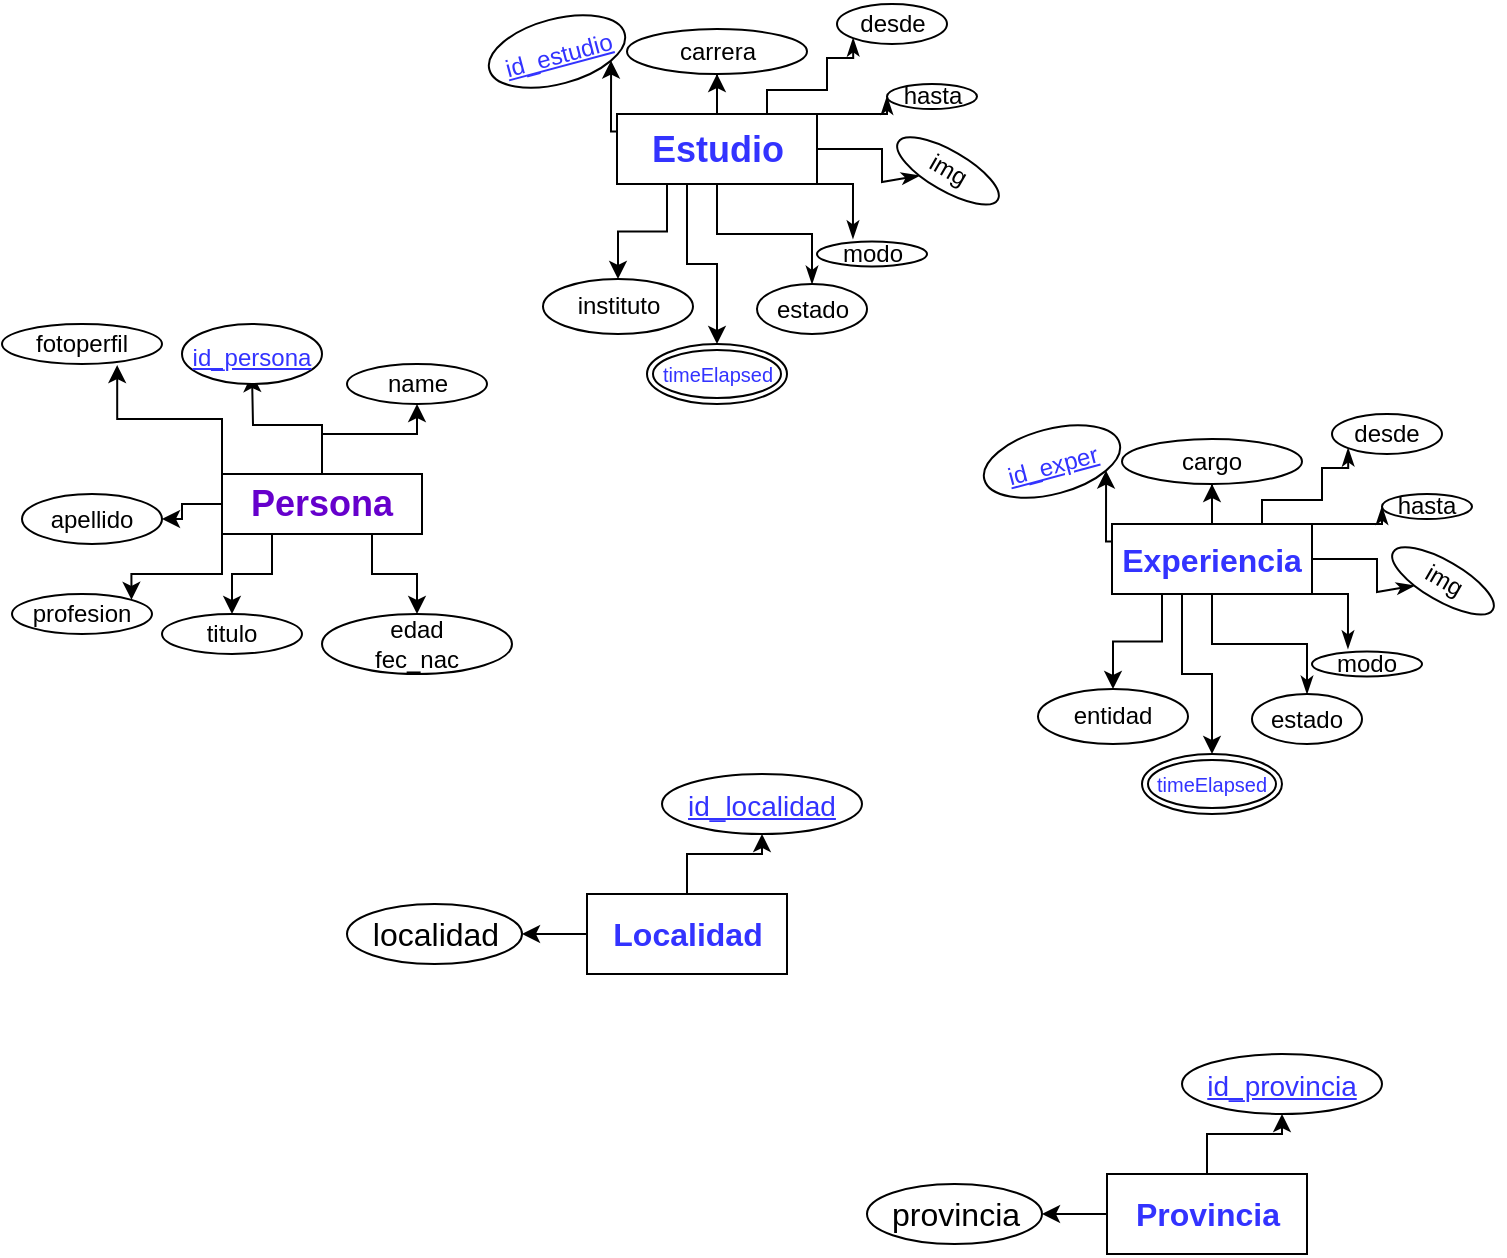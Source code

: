 <mxfile version="17.1.3" type="github">
  <diagram id="R2lEEEUBdFMjLlhIrx00" name="Page-1">
    <mxGraphModel dx="639" dy="526" grid="1" gridSize="10" guides="1" tooltips="1" connect="1" arrows="1" fold="1" page="1" pageScale="1" pageWidth="850" pageHeight="1100" math="0" shadow="0" extFonts="Permanent Marker^https://fonts.googleapis.com/css?family=Permanent+Marker">
      <root>
        <mxCell id="0" />
        <mxCell id="1" parent="0" />
        <mxCell id="NU28CYF58h-7oINTEebt-3" value="" style="edgeStyle=orthogonalEdgeStyle;rounded=0;orthogonalLoop=1;jettySize=auto;html=1;fontColor=#6600CC;" edge="1" parent="1" source="NU28CYF58h-7oINTEebt-1">
          <mxGeometry relative="1" as="geometry">
            <mxPoint x="205" y="210" as="targetPoint" />
          </mxGeometry>
        </mxCell>
        <mxCell id="NU28CYF58h-7oINTEebt-5" value="" style="edgeStyle=orthogonalEdgeStyle;rounded=0;orthogonalLoop=1;jettySize=auto;html=1;fontColor=#6600CC;" edge="1" parent="1" source="NU28CYF58h-7oINTEebt-1" target="NU28CYF58h-7oINTEebt-4">
          <mxGeometry relative="1" as="geometry" />
        </mxCell>
        <mxCell id="NU28CYF58h-7oINTEebt-7" value="" style="edgeStyle=orthogonalEdgeStyle;rounded=0;orthogonalLoop=1;jettySize=auto;html=1;fontColor=#6600CC;" edge="1" parent="1" source="NU28CYF58h-7oINTEebt-1" target="NU28CYF58h-7oINTEebt-6">
          <mxGeometry relative="1" as="geometry" />
        </mxCell>
        <mxCell id="NU28CYF58h-7oINTEebt-11" style="edgeStyle=orthogonalEdgeStyle;rounded=0;orthogonalLoop=1;jettySize=auto;html=1;exitX=0.25;exitY=1;exitDx=0;exitDy=0;fontColor=#6600CC;" edge="1" parent="1" source="NU28CYF58h-7oINTEebt-1" target="NU28CYF58h-7oINTEebt-8">
          <mxGeometry relative="1" as="geometry" />
        </mxCell>
        <mxCell id="NU28CYF58h-7oINTEebt-13" style="edgeStyle=orthogonalEdgeStyle;rounded=0;orthogonalLoop=1;jettySize=auto;html=1;exitX=0.75;exitY=1;exitDx=0;exitDy=0;fontColor=#000000;" edge="1" parent="1" source="NU28CYF58h-7oINTEebt-1" target="NU28CYF58h-7oINTEebt-14">
          <mxGeometry relative="1" as="geometry">
            <mxPoint x="265" y="320" as="targetPoint" />
          </mxGeometry>
        </mxCell>
        <mxCell id="NU28CYF58h-7oINTEebt-21" style="edgeStyle=orthogonalEdgeStyle;rounded=0;orthogonalLoop=1;jettySize=auto;html=1;exitX=0;exitY=0;exitDx=0;exitDy=0;entryX=0.72;entryY=1.028;entryDx=0;entryDy=0;entryPerimeter=0;fontSize=18;fontColor=#3333FF;" edge="1" parent="1" source="NU28CYF58h-7oINTEebt-1" target="NU28CYF58h-7oINTEebt-20">
          <mxGeometry relative="1" as="geometry" />
        </mxCell>
        <mxCell id="NU28CYF58h-7oINTEebt-26" style="edgeStyle=orthogonalEdgeStyle;rounded=0;orthogonalLoop=1;jettySize=auto;html=1;exitX=0;exitY=1;exitDx=0;exitDy=0;entryX=1;entryY=0;entryDx=0;entryDy=0;fontSize=18;fontColor=#3333FF;" edge="1" parent="1" source="NU28CYF58h-7oINTEebt-1" target="NU28CYF58h-7oINTEebt-25">
          <mxGeometry relative="1" as="geometry">
            <Array as="points">
              <mxPoint x="190" y="310" />
              <mxPoint x="145" y="310" />
            </Array>
          </mxGeometry>
        </mxCell>
        <mxCell id="NU28CYF58h-7oINTEebt-1" value="&lt;h2&gt;&lt;font color=&quot;#6600cc&quot;&gt;Persona&lt;/font&gt;&lt;/h2&gt;" style="whiteSpace=wrap;html=1;align=center;" vertex="1" parent="1">
          <mxGeometry x="190" y="260" width="100" height="30" as="geometry" />
        </mxCell>
        <mxCell id="NU28CYF58h-7oINTEebt-4" value="name" style="ellipse;whiteSpace=wrap;html=1;" vertex="1" parent="1">
          <mxGeometry x="252.5" y="205" width="70" height="20" as="geometry" />
        </mxCell>
        <mxCell id="NU28CYF58h-7oINTEebt-6" value="apellido" style="ellipse;whiteSpace=wrap;html=1;" vertex="1" parent="1">
          <mxGeometry x="90" y="270" width="70" height="25" as="geometry" />
        </mxCell>
        <mxCell id="NU28CYF58h-7oINTEebt-8" value="&lt;font color=&quot;#000000&quot;&gt;titulo&lt;/font&gt;" style="ellipse;whiteSpace=wrap;html=1;align=center;fontColor=#6600CC;" vertex="1" parent="1">
          <mxGeometry x="160" y="330" width="70" height="20" as="geometry" />
        </mxCell>
        <mxCell id="NU28CYF58h-7oINTEebt-14" value="edad&lt;br&gt;fec_nac" style="ellipse;whiteSpace=wrap;html=1;align=center;fontColor=#000000;" vertex="1" parent="1">
          <mxGeometry x="240" y="330" width="95" height="30" as="geometry" />
        </mxCell>
        <mxCell id="NU28CYF58h-7oINTEebt-18" value="" style="edgeStyle=orthogonalEdgeStyle;rounded=0;orthogonalLoop=1;jettySize=auto;html=1;fontSize=18;fontColor=#3333FF;" edge="1" parent="1" source="NU28CYF58h-7oINTEebt-16" target="NU28CYF58h-7oINTEebt-17">
          <mxGeometry relative="1" as="geometry" />
        </mxCell>
        <mxCell id="NU28CYF58h-7oINTEebt-30" style="edgeStyle=orthogonalEdgeStyle;rounded=0;orthogonalLoop=1;jettySize=auto;html=1;exitX=0;exitY=0.25;exitDx=0;exitDy=0;entryX=1;entryY=1;entryDx=0;entryDy=0;fontSize=12;fontColor=#3333FF;" edge="1" parent="1" source="NU28CYF58h-7oINTEebt-16" target="NU28CYF58h-7oINTEebt-29">
          <mxGeometry relative="1" as="geometry" />
        </mxCell>
        <mxCell id="NU28CYF58h-7oINTEebt-31" style="edgeStyle=orthogonalEdgeStyle;rounded=0;orthogonalLoop=1;jettySize=auto;html=1;exitX=0.25;exitY=1;exitDx=0;exitDy=0;fontSize=12;fontColor=#3333FF;" edge="1" parent="1" source="NU28CYF58h-7oINTEebt-16" target="NU28CYF58h-7oINTEebt-27">
          <mxGeometry relative="1" as="geometry" />
        </mxCell>
        <mxCell id="NU28CYF58h-7oINTEebt-38" value="" style="edgeStyle=orthogonalEdgeStyle;rounded=0;orthogonalLoop=1;jettySize=auto;html=1;fontSize=12;fontColor=#3333FF;startArrow=none;startFill=0;endArrow=classicThin;endFill=1;" edge="1" parent="1" source="NU28CYF58h-7oINTEebt-16" target="NU28CYF58h-7oINTEebt-37">
          <mxGeometry relative="1" as="geometry" />
        </mxCell>
        <mxCell id="NU28CYF58h-7oINTEebt-39" style="edgeStyle=orthogonalEdgeStyle;rounded=0;orthogonalLoop=1;jettySize=auto;html=1;exitX=0.75;exitY=0;exitDx=0;exitDy=0;fontSize=12;fontColor=#3333FF;startArrow=none;startFill=0;endArrow=classicThin;endFill=1;entryX=0;entryY=1;entryDx=0;entryDy=0;" edge="1" parent="1" source="NU28CYF58h-7oINTEebt-16" target="NU28CYF58h-7oINTEebt-40">
          <mxGeometry relative="1" as="geometry">
            <mxPoint x="492.5" y="55" as="targetPoint" />
            <Array as="points">
              <mxPoint x="462.5" y="68" />
              <mxPoint x="492.5" y="68" />
              <mxPoint x="492.5" y="52" />
            </Array>
          </mxGeometry>
        </mxCell>
        <mxCell id="NU28CYF58h-7oINTEebt-42" style="edgeStyle=orthogonalEdgeStyle;rounded=0;orthogonalLoop=1;jettySize=auto;html=1;exitX=1;exitY=0;exitDx=0;exitDy=0;entryX=0;entryY=0.5;entryDx=0;entryDy=0;fontSize=12;fontColor=#3333FF;startArrow=none;startFill=0;endArrow=classicThin;endFill=1;" edge="1" parent="1" source="NU28CYF58h-7oINTEebt-16" target="NU28CYF58h-7oINTEebt-41">
          <mxGeometry relative="1" as="geometry" />
        </mxCell>
        <mxCell id="NU28CYF58h-7oINTEebt-46" style="edgeStyle=orthogonalEdgeStyle;rounded=0;orthogonalLoop=1;jettySize=auto;html=1;exitX=1;exitY=1;exitDx=0;exitDy=0;entryX=0.327;entryY=-0.115;entryDx=0;entryDy=0;entryPerimeter=0;fontSize=12;fontColor=#3333FF;startArrow=none;startFill=0;endArrow=classicThin;endFill=1;" edge="1" parent="1" source="NU28CYF58h-7oINTEebt-16" target="NU28CYF58h-7oINTEebt-43">
          <mxGeometry relative="1" as="geometry" />
        </mxCell>
        <mxCell id="NU28CYF58h-7oINTEebt-16" value="&lt;font color=&quot;#3333ff&quot; style=&quot;font-size: 18px&quot;&gt;&lt;b&gt;Estudio&lt;/b&gt;&lt;/font&gt;" style="whiteSpace=wrap;html=1;align=center;fontColor=#000000;" vertex="1" parent="1">
          <mxGeometry x="387.5" y="80" width="100" height="35" as="geometry" />
        </mxCell>
        <mxCell id="NU28CYF58h-7oINTEebt-17" value="carrera" style="ellipse;whiteSpace=wrap;html=1;fontColor=#000000;" vertex="1" parent="1">
          <mxGeometry x="392.5" y="37.5" width="90" height="22.5" as="geometry" />
        </mxCell>
        <mxCell id="NU28CYF58h-7oINTEebt-20" value="fotoperfil" style="ellipse;whiteSpace=wrap;html=1;" vertex="1" parent="1">
          <mxGeometry x="80" y="185" width="80" height="20" as="geometry" />
        </mxCell>
        <mxCell id="NU28CYF58h-7oINTEebt-25" value="&lt;font color=&quot;#000000&quot;&gt;profesion&lt;/font&gt;" style="ellipse;whiteSpace=wrap;html=1;align=center;fontColor=#6600CC;" vertex="1" parent="1">
          <mxGeometry x="85" y="320" width="70" height="20" as="geometry" />
        </mxCell>
        <mxCell id="NU28CYF58h-7oINTEebt-27" value="instituto" style="ellipse;whiteSpace=wrap;html=1;fontColor=#000000;" vertex="1" parent="1">
          <mxGeometry x="350.5" y="162.5" width="75" height="27.5" as="geometry" />
        </mxCell>
        <mxCell id="NU28CYF58h-7oINTEebt-28" value="&lt;font style=&quot;font-size: 12px&quot;&gt;id_persona&lt;/font&gt;" style="ellipse;whiteSpace=wrap;html=1;align=center;fontStyle=4;fontSize=18;fontColor=#3333FF;" vertex="1" parent="1">
          <mxGeometry x="170" y="185" width="70" height="30" as="geometry" />
        </mxCell>
        <mxCell id="NU28CYF58h-7oINTEebt-29" value="&lt;font style=&quot;font-size: 12px&quot;&gt;id_estudio&lt;/font&gt;" style="ellipse;whiteSpace=wrap;html=1;align=center;fontStyle=4;fontSize=18;fontColor=#3333FF;rotation=-15;" vertex="1" parent="1">
          <mxGeometry x="322.5" y="32.5" width="70" height="32.5" as="geometry" />
        </mxCell>
        <mxCell id="NU28CYF58h-7oINTEebt-34" value="img" style="ellipse;whiteSpace=wrap;html=1;fontColor=#000000;rotation=30;" vertex="1" parent="1">
          <mxGeometry x="524.25" y="98.46" width="57.5" height="20" as="geometry" />
        </mxCell>
        <mxCell id="NU28CYF58h-7oINTEebt-35" value="" style="edgeStyle=orthogonalEdgeStyle;rounded=0;orthogonalLoop=1;jettySize=auto;html=1;exitX=1;exitY=0.5;exitDx=0;exitDy=0;fontSize=12;fontColor=#3333FF;endArrow=classicThin;startArrow=none;startFill=0;endFill=1;" edge="1" parent="1" source="NU28CYF58h-7oINTEebt-16" target="NU28CYF58h-7oINTEebt-34">
          <mxGeometry relative="1" as="geometry">
            <mxPoint x="367.5" y="127.5" as="targetPoint" />
            <mxPoint x="387.5" y="113.75" as="sourcePoint" />
            <Array as="points">
              <mxPoint x="520" y="98" />
              <mxPoint x="520" y="114" />
            </Array>
          </mxGeometry>
        </mxCell>
        <mxCell id="NU28CYF58h-7oINTEebt-37" value="estado" style="ellipse;whiteSpace=wrap;html=1;fontColor=#000000;" vertex="1" parent="1">
          <mxGeometry x="457.5" y="165" width="55" height="25" as="geometry" />
        </mxCell>
        <mxCell id="NU28CYF58h-7oINTEebt-40" value="desde" style="ellipse;whiteSpace=wrap;html=1;fontColor=#000000;" vertex="1" parent="1">
          <mxGeometry x="497.5" y="25" width="55" height="20" as="geometry" />
        </mxCell>
        <mxCell id="NU28CYF58h-7oINTEebt-41" value="hasta" style="ellipse;whiteSpace=wrap;html=1;fontColor=#000000;" vertex="1" parent="1">
          <mxGeometry x="522.5" y="65" width="45" height="12.5" as="geometry" />
        </mxCell>
        <mxCell id="NU28CYF58h-7oINTEebt-43" value="modo" style="ellipse;whiteSpace=wrap;html=1;fontColor=#000000;" vertex="1" parent="1">
          <mxGeometry x="487.5" y="143.75" width="55" height="12.5" as="geometry" />
        </mxCell>
        <mxCell id="NU28CYF58h-7oINTEebt-49" style="edgeStyle=orthogonalEdgeStyle;rounded=0;orthogonalLoop=1;jettySize=auto;html=1;exitX=0.5;exitY=0;exitDx=0;exitDy=0;entryX=0.35;entryY=1;entryDx=0;entryDy=0;entryPerimeter=0;fontSize=10;fontColor=#3333FF;startArrow=classic;startFill=1;endArrow=none;endFill=0;" edge="1" parent="1" source="NU28CYF58h-7oINTEebt-47" target="NU28CYF58h-7oINTEebt-16">
          <mxGeometry relative="1" as="geometry" />
        </mxCell>
        <mxCell id="NU28CYF58h-7oINTEebt-47" value="&lt;font style=&quot;font-size: 10px&quot;&gt;timeElapsed&lt;/font&gt;" style="ellipse;shape=doubleEllipse;margin=3;whiteSpace=wrap;html=1;align=center;fontSize=12;fontColor=#3333FF;" vertex="1" parent="1">
          <mxGeometry x="402.5" y="195" width="70" height="30" as="geometry" />
        </mxCell>
        <mxCell id="NU28CYF58h-7oINTEebt-51" value="" style="edgeStyle=orthogonalEdgeStyle;rounded=0;orthogonalLoop=1;jettySize=auto;html=1;fontSize=18;fontColor=#3333FF;" edge="1" parent="1" source="NU28CYF58h-7oINTEebt-58" target="NU28CYF58h-7oINTEebt-59">
          <mxGeometry relative="1" as="geometry" />
        </mxCell>
        <mxCell id="NU28CYF58h-7oINTEebt-52" style="edgeStyle=orthogonalEdgeStyle;rounded=0;orthogonalLoop=1;jettySize=auto;html=1;exitX=0;exitY=0.25;exitDx=0;exitDy=0;entryX=1;entryY=1;entryDx=0;entryDy=0;fontSize=12;fontColor=#3333FF;" edge="1" parent="1" source="NU28CYF58h-7oINTEebt-58" target="NU28CYF58h-7oINTEebt-61">
          <mxGeometry relative="1" as="geometry" />
        </mxCell>
        <mxCell id="NU28CYF58h-7oINTEebt-53" style="edgeStyle=orthogonalEdgeStyle;rounded=0;orthogonalLoop=1;jettySize=auto;html=1;exitX=0.25;exitY=1;exitDx=0;exitDy=0;fontSize=12;fontColor=#3333FF;" edge="1" parent="1" source="NU28CYF58h-7oINTEebt-58" target="NU28CYF58h-7oINTEebt-60">
          <mxGeometry relative="1" as="geometry" />
        </mxCell>
        <mxCell id="NU28CYF58h-7oINTEebt-54" value="" style="edgeStyle=orthogonalEdgeStyle;rounded=0;orthogonalLoop=1;jettySize=auto;html=1;fontSize=12;fontColor=#3333FF;startArrow=none;startFill=0;endArrow=classicThin;endFill=1;" edge="1" parent="1" source="NU28CYF58h-7oINTEebt-58" target="NU28CYF58h-7oINTEebt-64">
          <mxGeometry relative="1" as="geometry" />
        </mxCell>
        <mxCell id="NU28CYF58h-7oINTEebt-55" style="edgeStyle=orthogonalEdgeStyle;rounded=0;orthogonalLoop=1;jettySize=auto;html=1;exitX=0.75;exitY=0;exitDx=0;exitDy=0;fontSize=12;fontColor=#3333FF;startArrow=none;startFill=0;endArrow=classicThin;endFill=1;entryX=0;entryY=1;entryDx=0;entryDy=0;" edge="1" parent="1" source="NU28CYF58h-7oINTEebt-58" target="NU28CYF58h-7oINTEebt-65">
          <mxGeometry relative="1" as="geometry">
            <mxPoint x="740" y="260" as="targetPoint" />
            <Array as="points">
              <mxPoint x="710" y="273" />
              <mxPoint x="740" y="273" />
              <mxPoint x="740" y="257" />
            </Array>
          </mxGeometry>
        </mxCell>
        <mxCell id="NU28CYF58h-7oINTEebt-56" style="edgeStyle=orthogonalEdgeStyle;rounded=0;orthogonalLoop=1;jettySize=auto;html=1;exitX=1;exitY=0;exitDx=0;exitDy=0;entryX=0;entryY=0.5;entryDx=0;entryDy=0;fontSize=12;fontColor=#3333FF;startArrow=none;startFill=0;endArrow=classicThin;endFill=1;" edge="1" parent="1" source="NU28CYF58h-7oINTEebt-58" target="NU28CYF58h-7oINTEebt-66">
          <mxGeometry relative="1" as="geometry" />
        </mxCell>
        <mxCell id="NU28CYF58h-7oINTEebt-57" style="edgeStyle=orthogonalEdgeStyle;rounded=0;orthogonalLoop=1;jettySize=auto;html=1;exitX=1;exitY=1;exitDx=0;exitDy=0;entryX=0.327;entryY=-0.115;entryDx=0;entryDy=0;entryPerimeter=0;fontSize=12;fontColor=#3333FF;startArrow=none;startFill=0;endArrow=classicThin;endFill=1;" edge="1" parent="1" source="NU28CYF58h-7oINTEebt-58" target="NU28CYF58h-7oINTEebt-67">
          <mxGeometry relative="1" as="geometry" />
        </mxCell>
        <mxCell id="NU28CYF58h-7oINTEebt-58" value="&lt;font color=&quot;#3333ff&quot; size=&quot;1&quot;&gt;&lt;b style=&quot;font-size: 16px&quot;&gt;Experiencia&lt;/b&gt;&lt;/font&gt;" style="whiteSpace=wrap;html=1;align=center;fontColor=#000000;" vertex="1" parent="1">
          <mxGeometry x="635" y="285" width="100" height="35" as="geometry" />
        </mxCell>
        <mxCell id="NU28CYF58h-7oINTEebt-59" value="cargo" style="ellipse;whiteSpace=wrap;html=1;fontColor=#000000;" vertex="1" parent="1">
          <mxGeometry x="640" y="242.5" width="90" height="22.5" as="geometry" />
        </mxCell>
        <mxCell id="NU28CYF58h-7oINTEebt-60" value="entidad" style="ellipse;whiteSpace=wrap;html=1;fontColor=#000000;" vertex="1" parent="1">
          <mxGeometry x="598" y="367.5" width="75" height="27.5" as="geometry" />
        </mxCell>
        <mxCell id="NU28CYF58h-7oINTEebt-61" value="&lt;font style=&quot;font-size: 12px&quot;&gt;id_exper&lt;/font&gt;" style="ellipse;whiteSpace=wrap;html=1;align=center;fontStyle=4;fontSize=18;fontColor=#3333FF;rotation=-15;" vertex="1" parent="1">
          <mxGeometry x="570" y="237.5" width="70" height="32.5" as="geometry" />
        </mxCell>
        <mxCell id="NU28CYF58h-7oINTEebt-62" value="img" style="ellipse;whiteSpace=wrap;html=1;fontColor=#000000;rotation=30;" vertex="1" parent="1">
          <mxGeometry x="771.75" y="303.46" width="57.5" height="20" as="geometry" />
        </mxCell>
        <mxCell id="NU28CYF58h-7oINTEebt-63" value="" style="edgeStyle=orthogonalEdgeStyle;rounded=0;orthogonalLoop=1;jettySize=auto;html=1;exitX=1;exitY=0.5;exitDx=0;exitDy=0;fontSize=12;fontColor=#3333FF;endArrow=classicThin;startArrow=none;startFill=0;endFill=1;" edge="1" parent="1" source="NU28CYF58h-7oINTEebt-58" target="NU28CYF58h-7oINTEebt-62">
          <mxGeometry relative="1" as="geometry">
            <mxPoint x="615" y="332.5" as="targetPoint" />
            <mxPoint x="635" y="318.75" as="sourcePoint" />
            <Array as="points">
              <mxPoint x="767.5" y="303" />
              <mxPoint x="767.5" y="319" />
            </Array>
          </mxGeometry>
        </mxCell>
        <mxCell id="NU28CYF58h-7oINTEebt-64" value="estado" style="ellipse;whiteSpace=wrap;html=1;fontColor=#000000;" vertex="1" parent="1">
          <mxGeometry x="705" y="370" width="55" height="25" as="geometry" />
        </mxCell>
        <mxCell id="NU28CYF58h-7oINTEebt-65" value="desde" style="ellipse;whiteSpace=wrap;html=1;fontColor=#000000;" vertex="1" parent="1">
          <mxGeometry x="745" y="230" width="55" height="20" as="geometry" />
        </mxCell>
        <mxCell id="NU28CYF58h-7oINTEebt-66" value="hasta" style="ellipse;whiteSpace=wrap;html=1;fontColor=#000000;" vertex="1" parent="1">
          <mxGeometry x="770" y="270" width="45" height="12.5" as="geometry" />
        </mxCell>
        <mxCell id="NU28CYF58h-7oINTEebt-67" value="modo" style="ellipse;whiteSpace=wrap;html=1;fontColor=#000000;" vertex="1" parent="1">
          <mxGeometry x="735" y="348.75" width="55" height="12.5" as="geometry" />
        </mxCell>
        <mxCell id="NU28CYF58h-7oINTEebt-68" style="edgeStyle=orthogonalEdgeStyle;rounded=0;orthogonalLoop=1;jettySize=auto;html=1;exitX=0.5;exitY=0;exitDx=0;exitDy=0;entryX=0.35;entryY=1;entryDx=0;entryDy=0;entryPerimeter=0;fontSize=10;fontColor=#3333FF;startArrow=classic;startFill=1;endArrow=none;endFill=0;" edge="1" parent="1" source="NU28CYF58h-7oINTEebt-69" target="NU28CYF58h-7oINTEebt-58">
          <mxGeometry relative="1" as="geometry" />
        </mxCell>
        <mxCell id="NU28CYF58h-7oINTEebt-69" value="&lt;font style=&quot;font-size: 10px&quot;&gt;timeElapsed&lt;/font&gt;" style="ellipse;shape=doubleEllipse;margin=3;whiteSpace=wrap;html=1;align=center;fontSize=12;fontColor=#3333FF;" vertex="1" parent="1">
          <mxGeometry x="650" y="400" width="70" height="30" as="geometry" />
        </mxCell>
        <mxCell id="NU28CYF58h-7oINTEebt-72" style="edgeStyle=orthogonalEdgeStyle;rounded=0;orthogonalLoop=1;jettySize=auto;html=1;exitX=0.5;exitY=0;exitDx=0;exitDy=0;fontSize=14;fontColor=#3333FF;startArrow=none;startFill=0;endArrow=classic;endFill=1;" edge="1" parent="1" source="NU28CYF58h-7oINTEebt-70" target="NU28CYF58h-7oINTEebt-71">
          <mxGeometry relative="1" as="geometry" />
        </mxCell>
        <mxCell id="NU28CYF58h-7oINTEebt-74" value="" style="edgeStyle=orthogonalEdgeStyle;rounded=0;orthogonalLoop=1;jettySize=auto;html=1;fontSize=14;fontColor=#3333FF;startArrow=none;startFill=0;endArrow=classic;endFill=1;" edge="1" parent="1" source="NU28CYF58h-7oINTEebt-70" target="NU28CYF58h-7oINTEebt-73">
          <mxGeometry relative="1" as="geometry" />
        </mxCell>
        <mxCell id="NU28CYF58h-7oINTEebt-70" value="&lt;b&gt;Localidad&lt;/b&gt;" style="whiteSpace=wrap;html=1;align=center;fontSize=16;fontColor=#3333FF;" vertex="1" parent="1">
          <mxGeometry x="372.5" y="470" width="100" height="40" as="geometry" />
        </mxCell>
        <mxCell id="NU28CYF58h-7oINTEebt-71" value="&lt;font style=&quot;font-size: 14px&quot;&gt;id_localidad&lt;/font&gt;" style="ellipse;whiteSpace=wrap;html=1;align=center;fontStyle=4;fontSize=16;fontColor=#3333FF;" vertex="1" parent="1">
          <mxGeometry x="410" y="410" width="100" height="30" as="geometry" />
        </mxCell>
        <mxCell id="NU28CYF58h-7oINTEebt-73" value="&lt;font color=&quot;#000000&quot;&gt;localidad&lt;/font&gt;" style="ellipse;whiteSpace=wrap;html=1;fontSize=16;fontColor=#3333FF;" vertex="1" parent="1">
          <mxGeometry x="252.5" y="475" width="87.5" height="30" as="geometry" />
        </mxCell>
        <mxCell id="NU28CYF58h-7oINTEebt-75" style="edgeStyle=orthogonalEdgeStyle;rounded=0;orthogonalLoop=1;jettySize=auto;html=1;exitX=0.5;exitY=0;exitDx=0;exitDy=0;fontSize=14;fontColor=#3333FF;startArrow=none;startFill=0;endArrow=classic;endFill=1;" edge="1" parent="1" source="NU28CYF58h-7oINTEebt-77" target="NU28CYF58h-7oINTEebt-78">
          <mxGeometry relative="1" as="geometry" />
        </mxCell>
        <mxCell id="NU28CYF58h-7oINTEebt-76" value="" style="edgeStyle=orthogonalEdgeStyle;rounded=0;orthogonalLoop=1;jettySize=auto;html=1;fontSize=14;fontColor=#3333FF;startArrow=none;startFill=0;endArrow=classic;endFill=1;" edge="1" parent="1" source="NU28CYF58h-7oINTEebt-77" target="NU28CYF58h-7oINTEebt-79">
          <mxGeometry relative="1" as="geometry" />
        </mxCell>
        <mxCell id="NU28CYF58h-7oINTEebt-77" value="&lt;b&gt;Provincia&lt;/b&gt;" style="whiteSpace=wrap;html=1;align=center;fontSize=16;fontColor=#3333FF;" vertex="1" parent="1">
          <mxGeometry x="632.5" y="610" width="100" height="40" as="geometry" />
        </mxCell>
        <mxCell id="NU28CYF58h-7oINTEebt-78" value="&lt;font style=&quot;font-size: 14px&quot;&gt;id_provincia&lt;/font&gt;" style="ellipse;whiteSpace=wrap;html=1;align=center;fontStyle=4;fontSize=16;fontColor=#3333FF;" vertex="1" parent="1">
          <mxGeometry x="670" y="550" width="100" height="30" as="geometry" />
        </mxCell>
        <mxCell id="NU28CYF58h-7oINTEebt-79" value="&lt;font color=&quot;#000000&quot;&gt;provincia&lt;/font&gt;" style="ellipse;whiteSpace=wrap;html=1;fontSize=16;fontColor=#3333FF;" vertex="1" parent="1">
          <mxGeometry x="512.5" y="615" width="87.5" height="30" as="geometry" />
        </mxCell>
      </root>
    </mxGraphModel>
  </diagram>
</mxfile>
